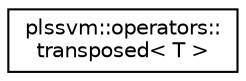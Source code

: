 digraph "Graphical Class Hierarchy"
{
 // LATEX_PDF_SIZE
  edge [fontname="Helvetica",fontsize="10",labelfontname="Helvetica",labelfontsize="10"];
  node [fontname="Helvetica",fontsize="10",shape=record];
  rankdir="LR";
  Node0 [label="plssvm::operators::\ltransposed\< T \>",height=0.2,width=0.4,color="black", fillcolor="white", style="filled",URL="$structplssvm_1_1operators_1_1transposed.html",tooltip="Wrapper struct for overloading the dot product operator."];
}
